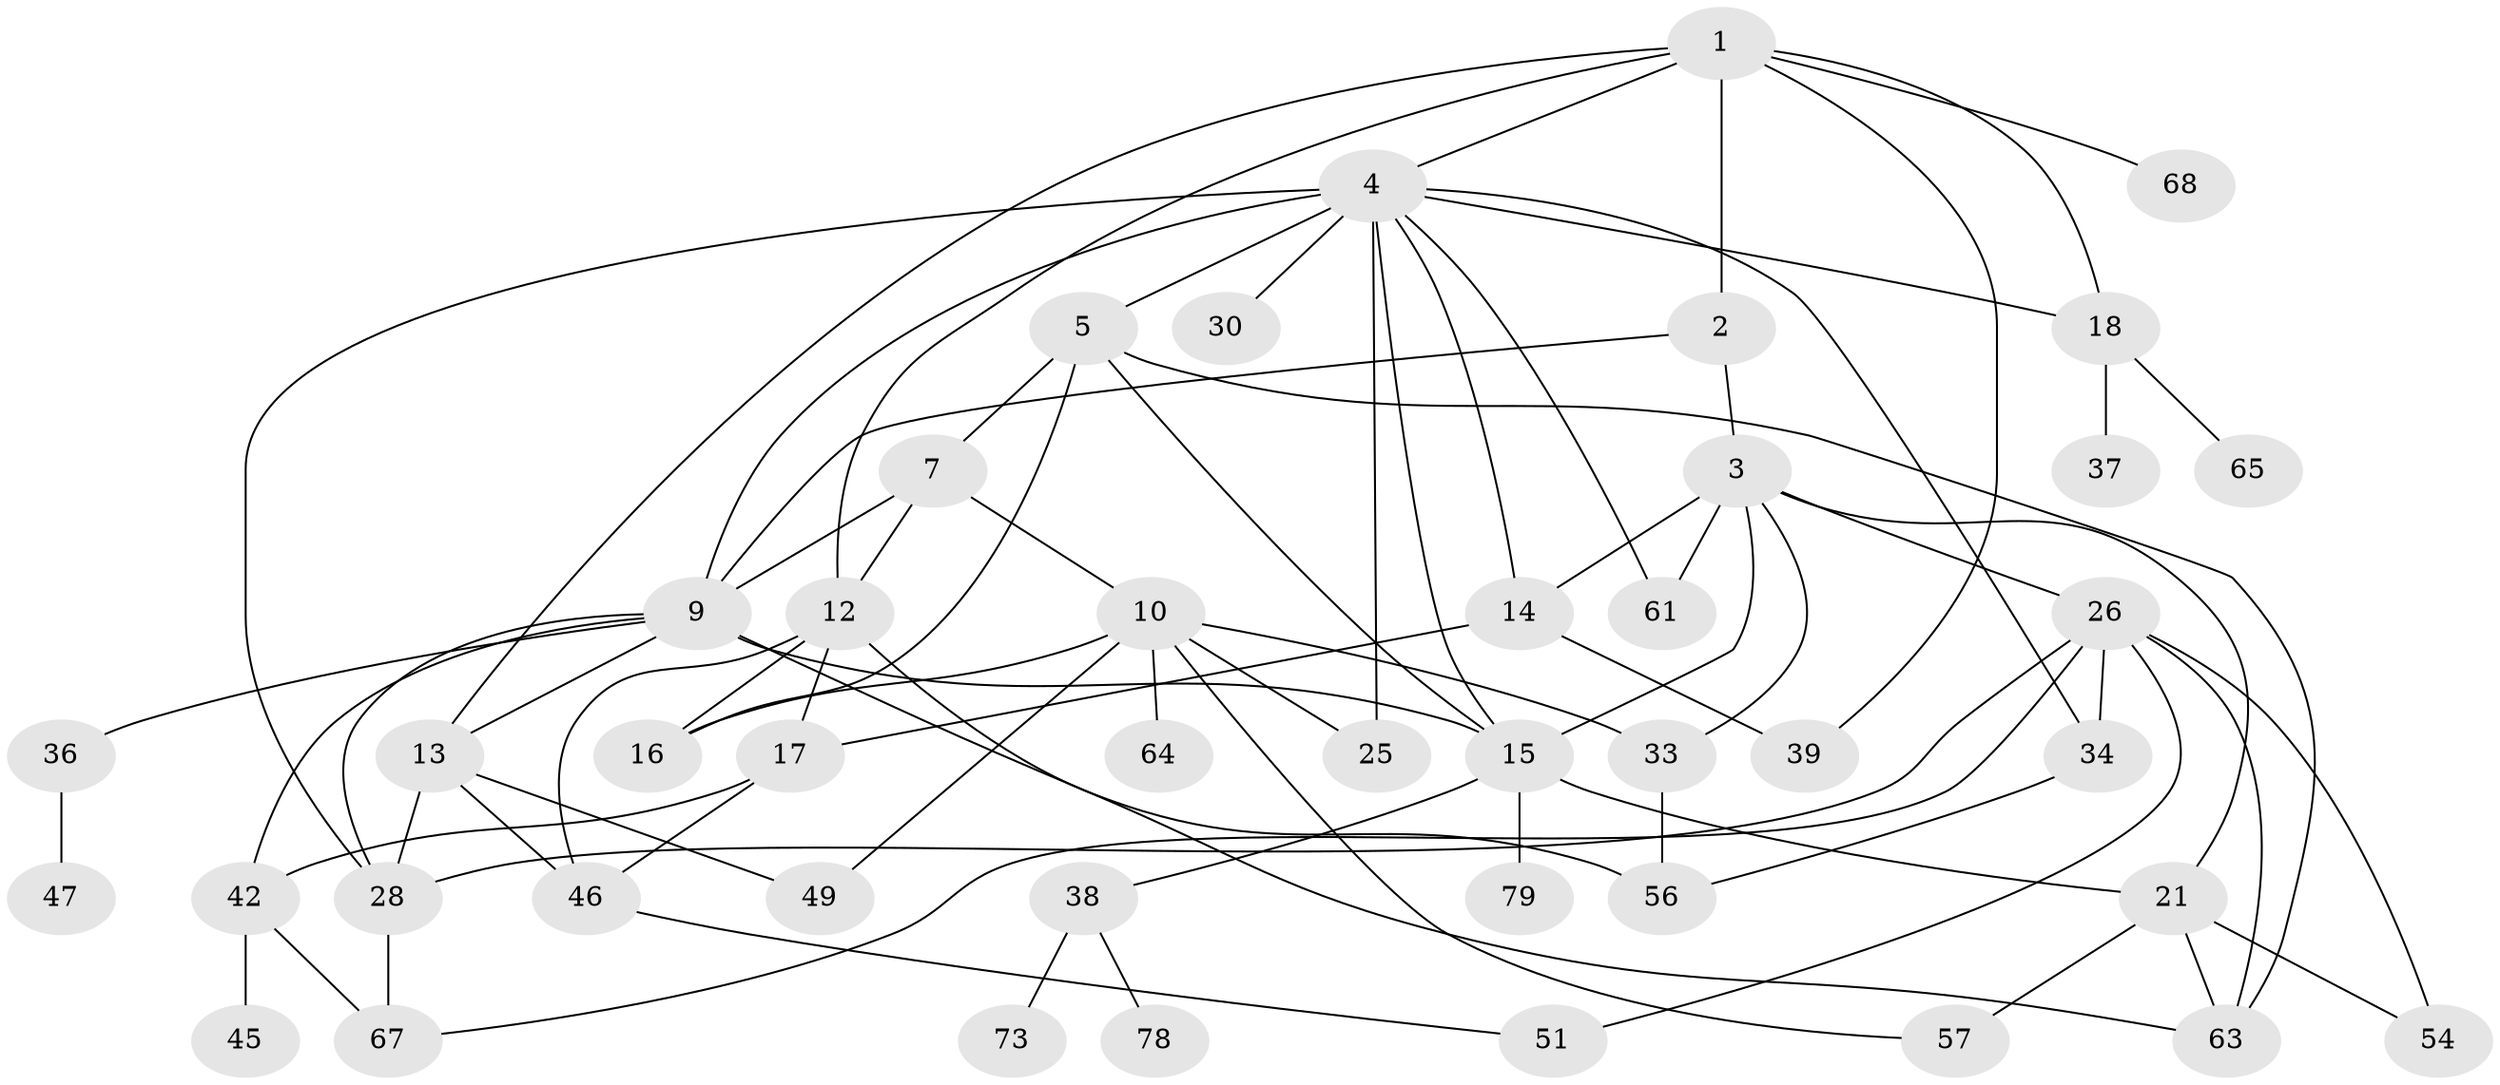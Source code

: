 // original degree distribution, {7: 0.011363636363636364, 3: 0.29545454545454547, 8: 0.022727272727272728, 9: 0.011363636363636364, 4: 0.09090909090909091, 5: 0.09090909090909091, 2: 0.3068181818181818, 6: 0.011363636363636364, 1: 0.1590909090909091}
// Generated by graph-tools (version 1.1) at 2025/13/03/09/25 04:13:23]
// undirected, 44 vertices, 78 edges
graph export_dot {
graph [start="1"]
  node [color=gray90,style=filled];
  1;
  2;
  3;
  4 [super="+24+69"];
  5 [super="+6"];
  7 [super="+8"];
  9 [super="+75+11+20+86"];
  10 [super="+40"];
  12 [super="+71"];
  13 [super="+22"];
  14 [super="+19+70"];
  15 [super="+32+59+27"];
  16;
  17 [super="+60"];
  18 [super="+48"];
  21 [super="+23"];
  25;
  26 [super="+81+44+76+35"];
  28 [super="+84"];
  30;
  33;
  34 [super="+43"];
  36;
  37;
  38;
  39;
  42 [super="+82+62"];
  45;
  46 [super="+72+83"];
  47;
  49;
  51;
  54;
  56 [super="+66"];
  57 [super="+58"];
  61;
  63;
  64;
  65;
  67;
  68;
  73;
  78;
  79;
  1 -- 2;
  1 -- 4;
  1 -- 12;
  1 -- 13;
  1 -- 39;
  1 -- 68;
  1 -- 18;
  2 -- 3;
  2 -- 9;
  3 -- 14;
  3 -- 26 [weight=2];
  3 -- 33;
  3 -- 61;
  3 -- 21;
  3 -- 15;
  4 -- 5;
  4 -- 15;
  4 -- 18;
  4 -- 25;
  4 -- 28 [weight=2];
  4 -- 14;
  4 -- 34;
  4 -- 61;
  4 -- 30;
  4 -- 9;
  5 -- 16;
  5 -- 63;
  5 -- 7;
  5 -- 15;
  7 -- 9 [weight=2];
  7 -- 10;
  7 -- 12;
  9 -- 42;
  9 -- 28;
  9 -- 13;
  9 -- 36;
  9 -- 63;
  9 -- 15;
  10 -- 16;
  10 -- 64;
  10 -- 33;
  10 -- 49;
  10 -- 25;
  10 -- 57;
  12 -- 17;
  12 -- 46;
  12 -- 16;
  12 -- 56;
  13 -- 49;
  13 -- 28;
  13 -- 46;
  14 -- 39;
  14 -- 17;
  15 -- 21;
  15 -- 38 [weight=2];
  15 -- 79;
  17 -- 42;
  17 -- 46;
  18 -- 37;
  18 -- 65;
  21 -- 63;
  21 -- 57;
  21 -- 54;
  26 -- 67;
  26 -- 63;
  26 -- 51;
  26 -- 54;
  26 -- 34;
  26 -- 28;
  28 -- 67;
  33 -- 56;
  34 -- 56;
  36 -- 47;
  38 -- 73;
  38 -- 78;
  42 -- 45 [weight=2];
  42 -- 67;
  46 -- 51;
}
